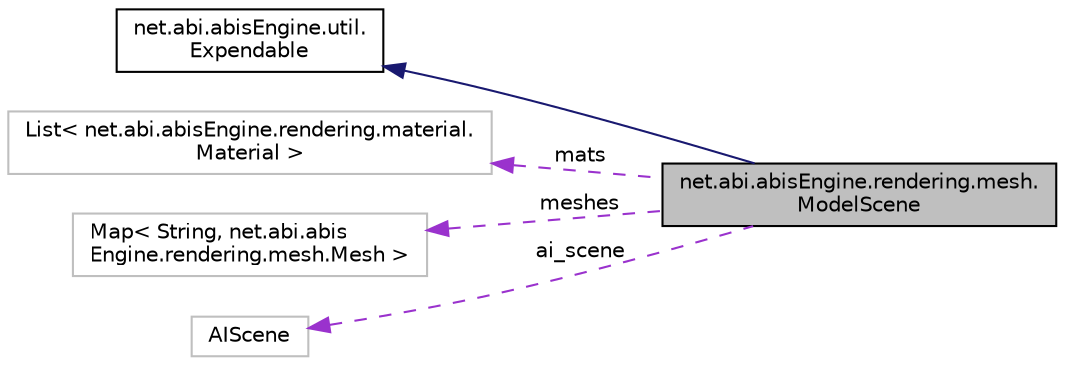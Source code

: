 digraph "net.abi.abisEngine.rendering.mesh.ModelScene"
{
 // LATEX_PDF_SIZE
  edge [fontname="Helvetica",fontsize="10",labelfontname="Helvetica",labelfontsize="10"];
  node [fontname="Helvetica",fontsize="10",shape=record];
  rankdir="LR";
  Node1 [label="net.abi.abisEngine.rendering.mesh.\lModelScene",height=0.2,width=0.4,color="black", fillcolor="grey75", style="filled", fontcolor="black",tooltip=" "];
  Node2 -> Node1 [dir="back",color="midnightblue",fontsize="10",style="solid",fontname="Helvetica"];
  Node2 [label="net.abi.abisEngine.util.\lExpendable",height=0.2,width=0.4,color="black", fillcolor="white", style="filled",URL="$dd/d27/interfacenet_1_1abi_1_1abis_engine_1_1util_1_1_expendable.html",tooltip=" "];
  Node3 -> Node1 [dir="back",color="darkorchid3",fontsize="10",style="dashed",label=" mats" ,fontname="Helvetica"];
  Node3 [label="List\< net.abi.abisEngine.rendering.material.\lMaterial \>",height=0.2,width=0.4,color="grey75", fillcolor="white", style="filled",tooltip=" "];
  Node4 -> Node1 [dir="back",color="darkorchid3",fontsize="10",style="dashed",label=" meshes" ,fontname="Helvetica"];
  Node4 [label="Map\< String, net.abi.abis\lEngine.rendering.mesh.Mesh \>",height=0.2,width=0.4,color="grey75", fillcolor="white", style="filled",tooltip=" "];
  Node5 -> Node1 [dir="back",color="darkorchid3",fontsize="10",style="dashed",label=" ai_scene" ,fontname="Helvetica"];
  Node5 [label="AIScene",height=0.2,width=0.4,color="grey75", fillcolor="white", style="filled",tooltip=" "];
}
